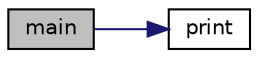 digraph "main"
{
  edge [fontname="Helvetica",fontsize="10",labelfontname="Helvetica",labelfontsize="10"];
  node [fontname="Helvetica",fontsize="10",shape=record];
  rankdir="LR";
  Node1 [label="main",height=0.2,width=0.4,color="black", fillcolor="grey75", style="filled", fontcolor="black"];
  Node1 -> Node2 [color="midnightblue",fontsize="10",style="solid"];
  Node2 [label="print",height=0.2,width=0.4,color="black", fillcolor="white", style="filled",URL="$main_8h.html#a7be975aa8720af6b652eaef5c574a2b0",tooltip="замена printf на print. "];
}
